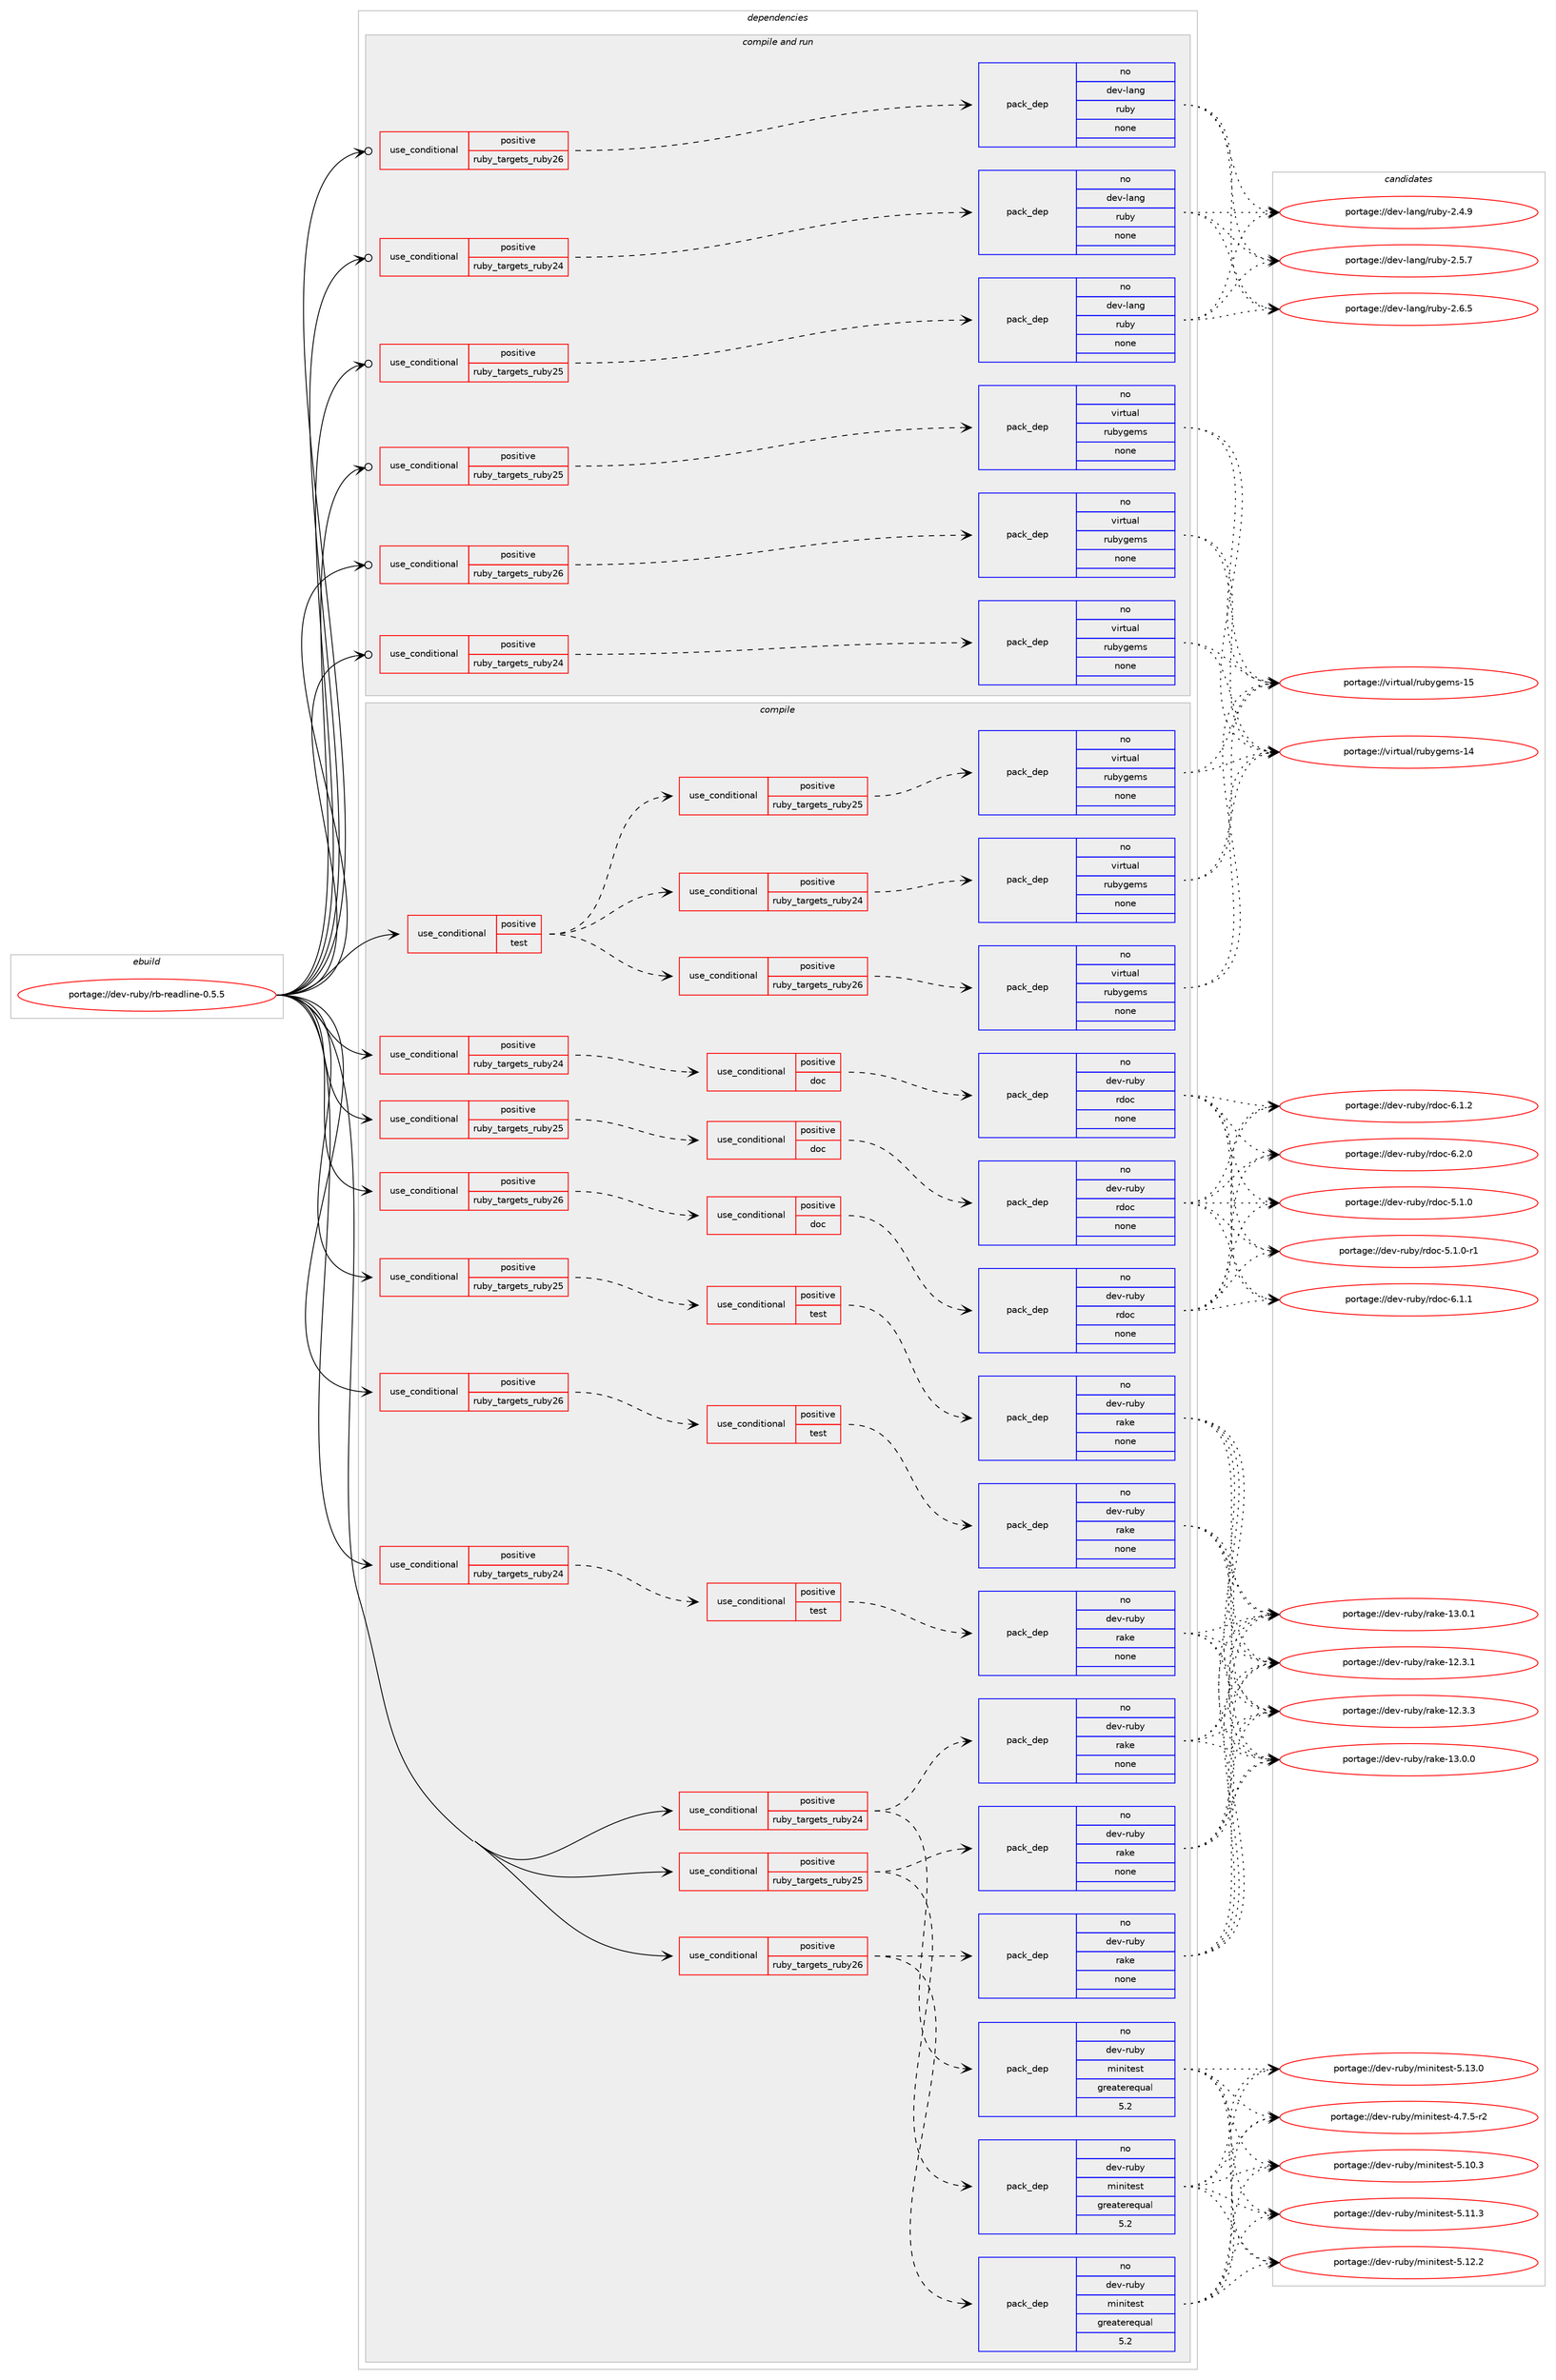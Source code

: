 digraph prolog {

# *************
# Graph options
# *************

newrank=true;
concentrate=true;
compound=true;
graph [rankdir=LR,fontname=Helvetica,fontsize=10,ranksep=1.5];#, ranksep=2.5, nodesep=0.2];
edge  [arrowhead=vee];
node  [fontname=Helvetica,fontsize=10];

# **********
# The ebuild
# **********

subgraph cluster_leftcol {
color=gray;
rank=same;
label=<<i>ebuild</i>>;
id [label="portage://dev-ruby/rb-readline-0.5.5", color=red, width=4, href="../dev-ruby/rb-readline-0.5.5.svg"];
}

# ****************
# The dependencies
# ****************

subgraph cluster_midcol {
color=gray;
label=<<i>dependencies</i>>;
subgraph cluster_compile {
fillcolor="#eeeeee";
style=filled;
label=<<i>compile</i>>;
subgraph cond60566 {
dependency237336 [label=<<TABLE BORDER="0" CELLBORDER="1" CELLSPACING="0" CELLPADDING="4"><TR><TD ROWSPAN="3" CELLPADDING="10">use_conditional</TD></TR><TR><TD>positive</TD></TR><TR><TD>ruby_targets_ruby24</TD></TR></TABLE>>, shape=none, color=red];
subgraph cond60567 {
dependency237337 [label=<<TABLE BORDER="0" CELLBORDER="1" CELLSPACING="0" CELLPADDING="4"><TR><TD ROWSPAN="3" CELLPADDING="10">use_conditional</TD></TR><TR><TD>positive</TD></TR><TR><TD>doc</TD></TR></TABLE>>, shape=none, color=red];
subgraph pack173225 {
dependency237338 [label=<<TABLE BORDER="0" CELLBORDER="1" CELLSPACING="0" CELLPADDING="4" WIDTH="220"><TR><TD ROWSPAN="6" CELLPADDING="30">pack_dep</TD></TR><TR><TD WIDTH="110">no</TD></TR><TR><TD>dev-ruby</TD></TR><TR><TD>rdoc</TD></TR><TR><TD>none</TD></TR><TR><TD></TD></TR></TABLE>>, shape=none, color=blue];
}
dependency237337:e -> dependency237338:w [weight=20,style="dashed",arrowhead="vee"];
}
dependency237336:e -> dependency237337:w [weight=20,style="dashed",arrowhead="vee"];
}
id:e -> dependency237336:w [weight=20,style="solid",arrowhead="vee"];
subgraph cond60568 {
dependency237339 [label=<<TABLE BORDER="0" CELLBORDER="1" CELLSPACING="0" CELLPADDING="4"><TR><TD ROWSPAN="3" CELLPADDING="10">use_conditional</TD></TR><TR><TD>positive</TD></TR><TR><TD>ruby_targets_ruby24</TD></TR></TABLE>>, shape=none, color=red];
subgraph cond60569 {
dependency237340 [label=<<TABLE BORDER="0" CELLBORDER="1" CELLSPACING="0" CELLPADDING="4"><TR><TD ROWSPAN="3" CELLPADDING="10">use_conditional</TD></TR><TR><TD>positive</TD></TR><TR><TD>test</TD></TR></TABLE>>, shape=none, color=red];
subgraph pack173226 {
dependency237341 [label=<<TABLE BORDER="0" CELLBORDER="1" CELLSPACING="0" CELLPADDING="4" WIDTH="220"><TR><TD ROWSPAN="6" CELLPADDING="30">pack_dep</TD></TR><TR><TD WIDTH="110">no</TD></TR><TR><TD>dev-ruby</TD></TR><TR><TD>rake</TD></TR><TR><TD>none</TD></TR><TR><TD></TD></TR></TABLE>>, shape=none, color=blue];
}
dependency237340:e -> dependency237341:w [weight=20,style="dashed",arrowhead="vee"];
}
dependency237339:e -> dependency237340:w [weight=20,style="dashed",arrowhead="vee"];
}
id:e -> dependency237339:w [weight=20,style="solid",arrowhead="vee"];
subgraph cond60570 {
dependency237342 [label=<<TABLE BORDER="0" CELLBORDER="1" CELLSPACING="0" CELLPADDING="4"><TR><TD ROWSPAN="3" CELLPADDING="10">use_conditional</TD></TR><TR><TD>positive</TD></TR><TR><TD>ruby_targets_ruby24</TD></TR></TABLE>>, shape=none, color=red];
subgraph pack173227 {
dependency237343 [label=<<TABLE BORDER="0" CELLBORDER="1" CELLSPACING="0" CELLPADDING="4" WIDTH="220"><TR><TD ROWSPAN="6" CELLPADDING="30">pack_dep</TD></TR><TR><TD WIDTH="110">no</TD></TR><TR><TD>dev-ruby</TD></TR><TR><TD>rake</TD></TR><TR><TD>none</TD></TR><TR><TD></TD></TR></TABLE>>, shape=none, color=blue];
}
dependency237342:e -> dependency237343:w [weight=20,style="dashed",arrowhead="vee"];
subgraph pack173228 {
dependency237344 [label=<<TABLE BORDER="0" CELLBORDER="1" CELLSPACING="0" CELLPADDING="4" WIDTH="220"><TR><TD ROWSPAN="6" CELLPADDING="30">pack_dep</TD></TR><TR><TD WIDTH="110">no</TD></TR><TR><TD>dev-ruby</TD></TR><TR><TD>minitest</TD></TR><TR><TD>greaterequal</TD></TR><TR><TD>5.2</TD></TR></TABLE>>, shape=none, color=blue];
}
dependency237342:e -> dependency237344:w [weight=20,style="dashed",arrowhead="vee"];
}
id:e -> dependency237342:w [weight=20,style="solid",arrowhead="vee"];
subgraph cond60571 {
dependency237345 [label=<<TABLE BORDER="0" CELLBORDER="1" CELLSPACING="0" CELLPADDING="4"><TR><TD ROWSPAN="3" CELLPADDING="10">use_conditional</TD></TR><TR><TD>positive</TD></TR><TR><TD>ruby_targets_ruby25</TD></TR></TABLE>>, shape=none, color=red];
subgraph cond60572 {
dependency237346 [label=<<TABLE BORDER="0" CELLBORDER="1" CELLSPACING="0" CELLPADDING="4"><TR><TD ROWSPAN="3" CELLPADDING="10">use_conditional</TD></TR><TR><TD>positive</TD></TR><TR><TD>doc</TD></TR></TABLE>>, shape=none, color=red];
subgraph pack173229 {
dependency237347 [label=<<TABLE BORDER="0" CELLBORDER="1" CELLSPACING="0" CELLPADDING="4" WIDTH="220"><TR><TD ROWSPAN="6" CELLPADDING="30">pack_dep</TD></TR><TR><TD WIDTH="110">no</TD></TR><TR><TD>dev-ruby</TD></TR><TR><TD>rdoc</TD></TR><TR><TD>none</TD></TR><TR><TD></TD></TR></TABLE>>, shape=none, color=blue];
}
dependency237346:e -> dependency237347:w [weight=20,style="dashed",arrowhead="vee"];
}
dependency237345:e -> dependency237346:w [weight=20,style="dashed",arrowhead="vee"];
}
id:e -> dependency237345:w [weight=20,style="solid",arrowhead="vee"];
subgraph cond60573 {
dependency237348 [label=<<TABLE BORDER="0" CELLBORDER="1" CELLSPACING="0" CELLPADDING="4"><TR><TD ROWSPAN="3" CELLPADDING="10">use_conditional</TD></TR><TR><TD>positive</TD></TR><TR><TD>ruby_targets_ruby25</TD></TR></TABLE>>, shape=none, color=red];
subgraph cond60574 {
dependency237349 [label=<<TABLE BORDER="0" CELLBORDER="1" CELLSPACING="0" CELLPADDING="4"><TR><TD ROWSPAN="3" CELLPADDING="10">use_conditional</TD></TR><TR><TD>positive</TD></TR><TR><TD>test</TD></TR></TABLE>>, shape=none, color=red];
subgraph pack173230 {
dependency237350 [label=<<TABLE BORDER="0" CELLBORDER="1" CELLSPACING="0" CELLPADDING="4" WIDTH="220"><TR><TD ROWSPAN="6" CELLPADDING="30">pack_dep</TD></TR><TR><TD WIDTH="110">no</TD></TR><TR><TD>dev-ruby</TD></TR><TR><TD>rake</TD></TR><TR><TD>none</TD></TR><TR><TD></TD></TR></TABLE>>, shape=none, color=blue];
}
dependency237349:e -> dependency237350:w [weight=20,style="dashed",arrowhead="vee"];
}
dependency237348:e -> dependency237349:w [weight=20,style="dashed",arrowhead="vee"];
}
id:e -> dependency237348:w [weight=20,style="solid",arrowhead="vee"];
subgraph cond60575 {
dependency237351 [label=<<TABLE BORDER="0" CELLBORDER="1" CELLSPACING="0" CELLPADDING="4"><TR><TD ROWSPAN="3" CELLPADDING="10">use_conditional</TD></TR><TR><TD>positive</TD></TR><TR><TD>ruby_targets_ruby25</TD></TR></TABLE>>, shape=none, color=red];
subgraph pack173231 {
dependency237352 [label=<<TABLE BORDER="0" CELLBORDER="1" CELLSPACING="0" CELLPADDING="4" WIDTH="220"><TR><TD ROWSPAN="6" CELLPADDING="30">pack_dep</TD></TR><TR><TD WIDTH="110">no</TD></TR><TR><TD>dev-ruby</TD></TR><TR><TD>rake</TD></TR><TR><TD>none</TD></TR><TR><TD></TD></TR></TABLE>>, shape=none, color=blue];
}
dependency237351:e -> dependency237352:w [weight=20,style="dashed",arrowhead="vee"];
subgraph pack173232 {
dependency237353 [label=<<TABLE BORDER="0" CELLBORDER="1" CELLSPACING="0" CELLPADDING="4" WIDTH="220"><TR><TD ROWSPAN="6" CELLPADDING="30">pack_dep</TD></TR><TR><TD WIDTH="110">no</TD></TR><TR><TD>dev-ruby</TD></TR><TR><TD>minitest</TD></TR><TR><TD>greaterequal</TD></TR><TR><TD>5.2</TD></TR></TABLE>>, shape=none, color=blue];
}
dependency237351:e -> dependency237353:w [weight=20,style="dashed",arrowhead="vee"];
}
id:e -> dependency237351:w [weight=20,style="solid",arrowhead="vee"];
subgraph cond60576 {
dependency237354 [label=<<TABLE BORDER="0" CELLBORDER="1" CELLSPACING="0" CELLPADDING="4"><TR><TD ROWSPAN="3" CELLPADDING="10">use_conditional</TD></TR><TR><TD>positive</TD></TR><TR><TD>ruby_targets_ruby26</TD></TR></TABLE>>, shape=none, color=red];
subgraph cond60577 {
dependency237355 [label=<<TABLE BORDER="0" CELLBORDER="1" CELLSPACING="0" CELLPADDING="4"><TR><TD ROWSPAN="3" CELLPADDING="10">use_conditional</TD></TR><TR><TD>positive</TD></TR><TR><TD>doc</TD></TR></TABLE>>, shape=none, color=red];
subgraph pack173233 {
dependency237356 [label=<<TABLE BORDER="0" CELLBORDER="1" CELLSPACING="0" CELLPADDING="4" WIDTH="220"><TR><TD ROWSPAN="6" CELLPADDING="30">pack_dep</TD></TR><TR><TD WIDTH="110">no</TD></TR><TR><TD>dev-ruby</TD></TR><TR><TD>rdoc</TD></TR><TR><TD>none</TD></TR><TR><TD></TD></TR></TABLE>>, shape=none, color=blue];
}
dependency237355:e -> dependency237356:w [weight=20,style="dashed",arrowhead="vee"];
}
dependency237354:e -> dependency237355:w [weight=20,style="dashed",arrowhead="vee"];
}
id:e -> dependency237354:w [weight=20,style="solid",arrowhead="vee"];
subgraph cond60578 {
dependency237357 [label=<<TABLE BORDER="0" CELLBORDER="1" CELLSPACING="0" CELLPADDING="4"><TR><TD ROWSPAN="3" CELLPADDING="10">use_conditional</TD></TR><TR><TD>positive</TD></TR><TR><TD>ruby_targets_ruby26</TD></TR></TABLE>>, shape=none, color=red];
subgraph cond60579 {
dependency237358 [label=<<TABLE BORDER="0" CELLBORDER="1" CELLSPACING="0" CELLPADDING="4"><TR><TD ROWSPAN="3" CELLPADDING="10">use_conditional</TD></TR><TR><TD>positive</TD></TR><TR><TD>test</TD></TR></TABLE>>, shape=none, color=red];
subgraph pack173234 {
dependency237359 [label=<<TABLE BORDER="0" CELLBORDER="1" CELLSPACING="0" CELLPADDING="4" WIDTH="220"><TR><TD ROWSPAN="6" CELLPADDING="30">pack_dep</TD></TR><TR><TD WIDTH="110">no</TD></TR><TR><TD>dev-ruby</TD></TR><TR><TD>rake</TD></TR><TR><TD>none</TD></TR><TR><TD></TD></TR></TABLE>>, shape=none, color=blue];
}
dependency237358:e -> dependency237359:w [weight=20,style="dashed",arrowhead="vee"];
}
dependency237357:e -> dependency237358:w [weight=20,style="dashed",arrowhead="vee"];
}
id:e -> dependency237357:w [weight=20,style="solid",arrowhead="vee"];
subgraph cond60580 {
dependency237360 [label=<<TABLE BORDER="0" CELLBORDER="1" CELLSPACING="0" CELLPADDING="4"><TR><TD ROWSPAN="3" CELLPADDING="10">use_conditional</TD></TR><TR><TD>positive</TD></TR><TR><TD>ruby_targets_ruby26</TD></TR></TABLE>>, shape=none, color=red];
subgraph pack173235 {
dependency237361 [label=<<TABLE BORDER="0" CELLBORDER="1" CELLSPACING="0" CELLPADDING="4" WIDTH="220"><TR><TD ROWSPAN="6" CELLPADDING="30">pack_dep</TD></TR><TR><TD WIDTH="110">no</TD></TR><TR><TD>dev-ruby</TD></TR><TR><TD>rake</TD></TR><TR><TD>none</TD></TR><TR><TD></TD></TR></TABLE>>, shape=none, color=blue];
}
dependency237360:e -> dependency237361:w [weight=20,style="dashed",arrowhead="vee"];
subgraph pack173236 {
dependency237362 [label=<<TABLE BORDER="0" CELLBORDER="1" CELLSPACING="0" CELLPADDING="4" WIDTH="220"><TR><TD ROWSPAN="6" CELLPADDING="30">pack_dep</TD></TR><TR><TD WIDTH="110">no</TD></TR><TR><TD>dev-ruby</TD></TR><TR><TD>minitest</TD></TR><TR><TD>greaterequal</TD></TR><TR><TD>5.2</TD></TR></TABLE>>, shape=none, color=blue];
}
dependency237360:e -> dependency237362:w [weight=20,style="dashed",arrowhead="vee"];
}
id:e -> dependency237360:w [weight=20,style="solid",arrowhead="vee"];
subgraph cond60581 {
dependency237363 [label=<<TABLE BORDER="0" CELLBORDER="1" CELLSPACING="0" CELLPADDING="4"><TR><TD ROWSPAN="3" CELLPADDING="10">use_conditional</TD></TR><TR><TD>positive</TD></TR><TR><TD>test</TD></TR></TABLE>>, shape=none, color=red];
subgraph cond60582 {
dependency237364 [label=<<TABLE BORDER="0" CELLBORDER="1" CELLSPACING="0" CELLPADDING="4"><TR><TD ROWSPAN="3" CELLPADDING="10">use_conditional</TD></TR><TR><TD>positive</TD></TR><TR><TD>ruby_targets_ruby24</TD></TR></TABLE>>, shape=none, color=red];
subgraph pack173237 {
dependency237365 [label=<<TABLE BORDER="0" CELLBORDER="1" CELLSPACING="0" CELLPADDING="4" WIDTH="220"><TR><TD ROWSPAN="6" CELLPADDING="30">pack_dep</TD></TR><TR><TD WIDTH="110">no</TD></TR><TR><TD>virtual</TD></TR><TR><TD>rubygems</TD></TR><TR><TD>none</TD></TR><TR><TD></TD></TR></TABLE>>, shape=none, color=blue];
}
dependency237364:e -> dependency237365:w [weight=20,style="dashed",arrowhead="vee"];
}
dependency237363:e -> dependency237364:w [weight=20,style="dashed",arrowhead="vee"];
subgraph cond60583 {
dependency237366 [label=<<TABLE BORDER="0" CELLBORDER="1" CELLSPACING="0" CELLPADDING="4"><TR><TD ROWSPAN="3" CELLPADDING="10">use_conditional</TD></TR><TR><TD>positive</TD></TR><TR><TD>ruby_targets_ruby25</TD></TR></TABLE>>, shape=none, color=red];
subgraph pack173238 {
dependency237367 [label=<<TABLE BORDER="0" CELLBORDER="1" CELLSPACING="0" CELLPADDING="4" WIDTH="220"><TR><TD ROWSPAN="6" CELLPADDING="30">pack_dep</TD></TR><TR><TD WIDTH="110">no</TD></TR><TR><TD>virtual</TD></TR><TR><TD>rubygems</TD></TR><TR><TD>none</TD></TR><TR><TD></TD></TR></TABLE>>, shape=none, color=blue];
}
dependency237366:e -> dependency237367:w [weight=20,style="dashed",arrowhead="vee"];
}
dependency237363:e -> dependency237366:w [weight=20,style="dashed",arrowhead="vee"];
subgraph cond60584 {
dependency237368 [label=<<TABLE BORDER="0" CELLBORDER="1" CELLSPACING="0" CELLPADDING="4"><TR><TD ROWSPAN="3" CELLPADDING="10">use_conditional</TD></TR><TR><TD>positive</TD></TR><TR><TD>ruby_targets_ruby26</TD></TR></TABLE>>, shape=none, color=red];
subgraph pack173239 {
dependency237369 [label=<<TABLE BORDER="0" CELLBORDER="1" CELLSPACING="0" CELLPADDING="4" WIDTH="220"><TR><TD ROWSPAN="6" CELLPADDING="30">pack_dep</TD></TR><TR><TD WIDTH="110">no</TD></TR><TR><TD>virtual</TD></TR><TR><TD>rubygems</TD></TR><TR><TD>none</TD></TR><TR><TD></TD></TR></TABLE>>, shape=none, color=blue];
}
dependency237368:e -> dependency237369:w [weight=20,style="dashed",arrowhead="vee"];
}
dependency237363:e -> dependency237368:w [weight=20,style="dashed",arrowhead="vee"];
}
id:e -> dependency237363:w [weight=20,style="solid",arrowhead="vee"];
}
subgraph cluster_compileandrun {
fillcolor="#eeeeee";
style=filled;
label=<<i>compile and run</i>>;
subgraph cond60585 {
dependency237370 [label=<<TABLE BORDER="0" CELLBORDER="1" CELLSPACING="0" CELLPADDING="4"><TR><TD ROWSPAN="3" CELLPADDING="10">use_conditional</TD></TR><TR><TD>positive</TD></TR><TR><TD>ruby_targets_ruby24</TD></TR></TABLE>>, shape=none, color=red];
subgraph pack173240 {
dependency237371 [label=<<TABLE BORDER="0" CELLBORDER="1" CELLSPACING="0" CELLPADDING="4" WIDTH="220"><TR><TD ROWSPAN="6" CELLPADDING="30">pack_dep</TD></TR><TR><TD WIDTH="110">no</TD></TR><TR><TD>dev-lang</TD></TR><TR><TD>ruby</TD></TR><TR><TD>none</TD></TR><TR><TD></TD></TR></TABLE>>, shape=none, color=blue];
}
dependency237370:e -> dependency237371:w [weight=20,style="dashed",arrowhead="vee"];
}
id:e -> dependency237370:w [weight=20,style="solid",arrowhead="odotvee"];
subgraph cond60586 {
dependency237372 [label=<<TABLE BORDER="0" CELLBORDER="1" CELLSPACING="0" CELLPADDING="4"><TR><TD ROWSPAN="3" CELLPADDING="10">use_conditional</TD></TR><TR><TD>positive</TD></TR><TR><TD>ruby_targets_ruby24</TD></TR></TABLE>>, shape=none, color=red];
subgraph pack173241 {
dependency237373 [label=<<TABLE BORDER="0" CELLBORDER="1" CELLSPACING="0" CELLPADDING="4" WIDTH="220"><TR><TD ROWSPAN="6" CELLPADDING="30">pack_dep</TD></TR><TR><TD WIDTH="110">no</TD></TR><TR><TD>virtual</TD></TR><TR><TD>rubygems</TD></TR><TR><TD>none</TD></TR><TR><TD></TD></TR></TABLE>>, shape=none, color=blue];
}
dependency237372:e -> dependency237373:w [weight=20,style="dashed",arrowhead="vee"];
}
id:e -> dependency237372:w [weight=20,style="solid",arrowhead="odotvee"];
subgraph cond60587 {
dependency237374 [label=<<TABLE BORDER="0" CELLBORDER="1" CELLSPACING="0" CELLPADDING="4"><TR><TD ROWSPAN="3" CELLPADDING="10">use_conditional</TD></TR><TR><TD>positive</TD></TR><TR><TD>ruby_targets_ruby25</TD></TR></TABLE>>, shape=none, color=red];
subgraph pack173242 {
dependency237375 [label=<<TABLE BORDER="0" CELLBORDER="1" CELLSPACING="0" CELLPADDING="4" WIDTH="220"><TR><TD ROWSPAN="6" CELLPADDING="30">pack_dep</TD></TR><TR><TD WIDTH="110">no</TD></TR><TR><TD>dev-lang</TD></TR><TR><TD>ruby</TD></TR><TR><TD>none</TD></TR><TR><TD></TD></TR></TABLE>>, shape=none, color=blue];
}
dependency237374:e -> dependency237375:w [weight=20,style="dashed",arrowhead="vee"];
}
id:e -> dependency237374:w [weight=20,style="solid",arrowhead="odotvee"];
subgraph cond60588 {
dependency237376 [label=<<TABLE BORDER="0" CELLBORDER="1" CELLSPACING="0" CELLPADDING="4"><TR><TD ROWSPAN="3" CELLPADDING="10">use_conditional</TD></TR><TR><TD>positive</TD></TR><TR><TD>ruby_targets_ruby25</TD></TR></TABLE>>, shape=none, color=red];
subgraph pack173243 {
dependency237377 [label=<<TABLE BORDER="0" CELLBORDER="1" CELLSPACING="0" CELLPADDING="4" WIDTH="220"><TR><TD ROWSPAN="6" CELLPADDING="30">pack_dep</TD></TR><TR><TD WIDTH="110">no</TD></TR><TR><TD>virtual</TD></TR><TR><TD>rubygems</TD></TR><TR><TD>none</TD></TR><TR><TD></TD></TR></TABLE>>, shape=none, color=blue];
}
dependency237376:e -> dependency237377:w [weight=20,style="dashed",arrowhead="vee"];
}
id:e -> dependency237376:w [weight=20,style="solid",arrowhead="odotvee"];
subgraph cond60589 {
dependency237378 [label=<<TABLE BORDER="0" CELLBORDER="1" CELLSPACING="0" CELLPADDING="4"><TR><TD ROWSPAN="3" CELLPADDING="10">use_conditional</TD></TR><TR><TD>positive</TD></TR><TR><TD>ruby_targets_ruby26</TD></TR></TABLE>>, shape=none, color=red];
subgraph pack173244 {
dependency237379 [label=<<TABLE BORDER="0" CELLBORDER="1" CELLSPACING="0" CELLPADDING="4" WIDTH="220"><TR><TD ROWSPAN="6" CELLPADDING="30">pack_dep</TD></TR><TR><TD WIDTH="110">no</TD></TR><TR><TD>dev-lang</TD></TR><TR><TD>ruby</TD></TR><TR><TD>none</TD></TR><TR><TD></TD></TR></TABLE>>, shape=none, color=blue];
}
dependency237378:e -> dependency237379:w [weight=20,style="dashed",arrowhead="vee"];
}
id:e -> dependency237378:w [weight=20,style="solid",arrowhead="odotvee"];
subgraph cond60590 {
dependency237380 [label=<<TABLE BORDER="0" CELLBORDER="1" CELLSPACING="0" CELLPADDING="4"><TR><TD ROWSPAN="3" CELLPADDING="10">use_conditional</TD></TR><TR><TD>positive</TD></TR><TR><TD>ruby_targets_ruby26</TD></TR></TABLE>>, shape=none, color=red];
subgraph pack173245 {
dependency237381 [label=<<TABLE BORDER="0" CELLBORDER="1" CELLSPACING="0" CELLPADDING="4" WIDTH="220"><TR><TD ROWSPAN="6" CELLPADDING="30">pack_dep</TD></TR><TR><TD WIDTH="110">no</TD></TR><TR><TD>virtual</TD></TR><TR><TD>rubygems</TD></TR><TR><TD>none</TD></TR><TR><TD></TD></TR></TABLE>>, shape=none, color=blue];
}
dependency237380:e -> dependency237381:w [weight=20,style="dashed",arrowhead="vee"];
}
id:e -> dependency237380:w [weight=20,style="solid",arrowhead="odotvee"];
}
subgraph cluster_run {
fillcolor="#eeeeee";
style=filled;
label=<<i>run</i>>;
}
}

# **************
# The candidates
# **************

subgraph cluster_choices {
rank=same;
color=gray;
label=<<i>candidates</i>>;

subgraph choice173225 {
color=black;
nodesep=1;
choiceportage10010111845114117981214711410011199455346494648 [label="portage://dev-ruby/rdoc-5.1.0", color=red, width=4,href="../dev-ruby/rdoc-5.1.0.svg"];
choiceportage100101118451141179812147114100111994553464946484511449 [label="portage://dev-ruby/rdoc-5.1.0-r1", color=red, width=4,href="../dev-ruby/rdoc-5.1.0-r1.svg"];
choiceportage10010111845114117981214711410011199455446494649 [label="portage://dev-ruby/rdoc-6.1.1", color=red, width=4,href="../dev-ruby/rdoc-6.1.1.svg"];
choiceportage10010111845114117981214711410011199455446494650 [label="portage://dev-ruby/rdoc-6.1.2", color=red, width=4,href="../dev-ruby/rdoc-6.1.2.svg"];
choiceportage10010111845114117981214711410011199455446504648 [label="portage://dev-ruby/rdoc-6.2.0", color=red, width=4,href="../dev-ruby/rdoc-6.2.0.svg"];
dependency237338:e -> choiceportage10010111845114117981214711410011199455346494648:w [style=dotted,weight="100"];
dependency237338:e -> choiceportage100101118451141179812147114100111994553464946484511449:w [style=dotted,weight="100"];
dependency237338:e -> choiceportage10010111845114117981214711410011199455446494649:w [style=dotted,weight="100"];
dependency237338:e -> choiceportage10010111845114117981214711410011199455446494650:w [style=dotted,weight="100"];
dependency237338:e -> choiceportage10010111845114117981214711410011199455446504648:w [style=dotted,weight="100"];
}
subgraph choice173226 {
color=black;
nodesep=1;
choiceportage1001011184511411798121471149710710145495046514649 [label="portage://dev-ruby/rake-12.3.1", color=red, width=4,href="../dev-ruby/rake-12.3.1.svg"];
choiceportage1001011184511411798121471149710710145495046514651 [label="portage://dev-ruby/rake-12.3.3", color=red, width=4,href="../dev-ruby/rake-12.3.3.svg"];
choiceportage1001011184511411798121471149710710145495146484648 [label="portage://dev-ruby/rake-13.0.0", color=red, width=4,href="../dev-ruby/rake-13.0.0.svg"];
choiceportage1001011184511411798121471149710710145495146484649 [label="portage://dev-ruby/rake-13.0.1", color=red, width=4,href="../dev-ruby/rake-13.0.1.svg"];
dependency237341:e -> choiceportage1001011184511411798121471149710710145495046514649:w [style=dotted,weight="100"];
dependency237341:e -> choiceportage1001011184511411798121471149710710145495046514651:w [style=dotted,weight="100"];
dependency237341:e -> choiceportage1001011184511411798121471149710710145495146484648:w [style=dotted,weight="100"];
dependency237341:e -> choiceportage1001011184511411798121471149710710145495146484649:w [style=dotted,weight="100"];
}
subgraph choice173227 {
color=black;
nodesep=1;
choiceportage1001011184511411798121471149710710145495046514649 [label="portage://dev-ruby/rake-12.3.1", color=red, width=4,href="../dev-ruby/rake-12.3.1.svg"];
choiceportage1001011184511411798121471149710710145495046514651 [label="portage://dev-ruby/rake-12.3.3", color=red, width=4,href="../dev-ruby/rake-12.3.3.svg"];
choiceportage1001011184511411798121471149710710145495146484648 [label="portage://dev-ruby/rake-13.0.0", color=red, width=4,href="../dev-ruby/rake-13.0.0.svg"];
choiceportage1001011184511411798121471149710710145495146484649 [label="portage://dev-ruby/rake-13.0.1", color=red, width=4,href="../dev-ruby/rake-13.0.1.svg"];
dependency237343:e -> choiceportage1001011184511411798121471149710710145495046514649:w [style=dotted,weight="100"];
dependency237343:e -> choiceportage1001011184511411798121471149710710145495046514651:w [style=dotted,weight="100"];
dependency237343:e -> choiceportage1001011184511411798121471149710710145495146484648:w [style=dotted,weight="100"];
dependency237343:e -> choiceportage1001011184511411798121471149710710145495146484649:w [style=dotted,weight="100"];
}
subgraph choice173228 {
color=black;
nodesep=1;
choiceportage1001011184511411798121471091051101051161011151164552465546534511450 [label="portage://dev-ruby/minitest-4.7.5-r2", color=red, width=4,href="../dev-ruby/minitest-4.7.5-r2.svg"];
choiceportage10010111845114117981214710910511010511610111511645534649484651 [label="portage://dev-ruby/minitest-5.10.3", color=red, width=4,href="../dev-ruby/minitest-5.10.3.svg"];
choiceportage10010111845114117981214710910511010511610111511645534649494651 [label="portage://dev-ruby/minitest-5.11.3", color=red, width=4,href="../dev-ruby/minitest-5.11.3.svg"];
choiceportage10010111845114117981214710910511010511610111511645534649504650 [label="portage://dev-ruby/minitest-5.12.2", color=red, width=4,href="../dev-ruby/minitest-5.12.2.svg"];
choiceportage10010111845114117981214710910511010511610111511645534649514648 [label="portage://dev-ruby/minitest-5.13.0", color=red, width=4,href="../dev-ruby/minitest-5.13.0.svg"];
dependency237344:e -> choiceportage1001011184511411798121471091051101051161011151164552465546534511450:w [style=dotted,weight="100"];
dependency237344:e -> choiceportage10010111845114117981214710910511010511610111511645534649484651:w [style=dotted,weight="100"];
dependency237344:e -> choiceportage10010111845114117981214710910511010511610111511645534649494651:w [style=dotted,weight="100"];
dependency237344:e -> choiceportage10010111845114117981214710910511010511610111511645534649504650:w [style=dotted,weight="100"];
dependency237344:e -> choiceportage10010111845114117981214710910511010511610111511645534649514648:w [style=dotted,weight="100"];
}
subgraph choice173229 {
color=black;
nodesep=1;
choiceportage10010111845114117981214711410011199455346494648 [label="portage://dev-ruby/rdoc-5.1.0", color=red, width=4,href="../dev-ruby/rdoc-5.1.0.svg"];
choiceportage100101118451141179812147114100111994553464946484511449 [label="portage://dev-ruby/rdoc-5.1.0-r1", color=red, width=4,href="../dev-ruby/rdoc-5.1.0-r1.svg"];
choiceportage10010111845114117981214711410011199455446494649 [label="portage://dev-ruby/rdoc-6.1.1", color=red, width=4,href="../dev-ruby/rdoc-6.1.1.svg"];
choiceportage10010111845114117981214711410011199455446494650 [label="portage://dev-ruby/rdoc-6.1.2", color=red, width=4,href="../dev-ruby/rdoc-6.1.2.svg"];
choiceportage10010111845114117981214711410011199455446504648 [label="portage://dev-ruby/rdoc-6.2.0", color=red, width=4,href="../dev-ruby/rdoc-6.2.0.svg"];
dependency237347:e -> choiceportage10010111845114117981214711410011199455346494648:w [style=dotted,weight="100"];
dependency237347:e -> choiceportage100101118451141179812147114100111994553464946484511449:w [style=dotted,weight="100"];
dependency237347:e -> choiceportage10010111845114117981214711410011199455446494649:w [style=dotted,weight="100"];
dependency237347:e -> choiceportage10010111845114117981214711410011199455446494650:w [style=dotted,weight="100"];
dependency237347:e -> choiceportage10010111845114117981214711410011199455446504648:w [style=dotted,weight="100"];
}
subgraph choice173230 {
color=black;
nodesep=1;
choiceportage1001011184511411798121471149710710145495046514649 [label="portage://dev-ruby/rake-12.3.1", color=red, width=4,href="../dev-ruby/rake-12.3.1.svg"];
choiceportage1001011184511411798121471149710710145495046514651 [label="portage://dev-ruby/rake-12.3.3", color=red, width=4,href="../dev-ruby/rake-12.3.3.svg"];
choiceportage1001011184511411798121471149710710145495146484648 [label="portage://dev-ruby/rake-13.0.0", color=red, width=4,href="../dev-ruby/rake-13.0.0.svg"];
choiceportage1001011184511411798121471149710710145495146484649 [label="portage://dev-ruby/rake-13.0.1", color=red, width=4,href="../dev-ruby/rake-13.0.1.svg"];
dependency237350:e -> choiceportage1001011184511411798121471149710710145495046514649:w [style=dotted,weight="100"];
dependency237350:e -> choiceportage1001011184511411798121471149710710145495046514651:w [style=dotted,weight="100"];
dependency237350:e -> choiceportage1001011184511411798121471149710710145495146484648:w [style=dotted,weight="100"];
dependency237350:e -> choiceportage1001011184511411798121471149710710145495146484649:w [style=dotted,weight="100"];
}
subgraph choice173231 {
color=black;
nodesep=1;
choiceportage1001011184511411798121471149710710145495046514649 [label="portage://dev-ruby/rake-12.3.1", color=red, width=4,href="../dev-ruby/rake-12.3.1.svg"];
choiceportage1001011184511411798121471149710710145495046514651 [label="portage://dev-ruby/rake-12.3.3", color=red, width=4,href="../dev-ruby/rake-12.3.3.svg"];
choiceportage1001011184511411798121471149710710145495146484648 [label="portage://dev-ruby/rake-13.0.0", color=red, width=4,href="../dev-ruby/rake-13.0.0.svg"];
choiceportage1001011184511411798121471149710710145495146484649 [label="portage://dev-ruby/rake-13.0.1", color=red, width=4,href="../dev-ruby/rake-13.0.1.svg"];
dependency237352:e -> choiceportage1001011184511411798121471149710710145495046514649:w [style=dotted,weight="100"];
dependency237352:e -> choiceportage1001011184511411798121471149710710145495046514651:w [style=dotted,weight="100"];
dependency237352:e -> choiceportage1001011184511411798121471149710710145495146484648:w [style=dotted,weight="100"];
dependency237352:e -> choiceportage1001011184511411798121471149710710145495146484649:w [style=dotted,weight="100"];
}
subgraph choice173232 {
color=black;
nodesep=1;
choiceportage1001011184511411798121471091051101051161011151164552465546534511450 [label="portage://dev-ruby/minitest-4.7.5-r2", color=red, width=4,href="../dev-ruby/minitest-4.7.5-r2.svg"];
choiceportage10010111845114117981214710910511010511610111511645534649484651 [label="portage://dev-ruby/minitest-5.10.3", color=red, width=4,href="../dev-ruby/minitest-5.10.3.svg"];
choiceportage10010111845114117981214710910511010511610111511645534649494651 [label="portage://dev-ruby/minitest-5.11.3", color=red, width=4,href="../dev-ruby/minitest-5.11.3.svg"];
choiceportage10010111845114117981214710910511010511610111511645534649504650 [label="portage://dev-ruby/minitest-5.12.2", color=red, width=4,href="../dev-ruby/minitest-5.12.2.svg"];
choiceportage10010111845114117981214710910511010511610111511645534649514648 [label="portage://dev-ruby/minitest-5.13.0", color=red, width=4,href="../dev-ruby/minitest-5.13.0.svg"];
dependency237353:e -> choiceportage1001011184511411798121471091051101051161011151164552465546534511450:w [style=dotted,weight="100"];
dependency237353:e -> choiceportage10010111845114117981214710910511010511610111511645534649484651:w [style=dotted,weight="100"];
dependency237353:e -> choiceportage10010111845114117981214710910511010511610111511645534649494651:w [style=dotted,weight="100"];
dependency237353:e -> choiceportage10010111845114117981214710910511010511610111511645534649504650:w [style=dotted,weight="100"];
dependency237353:e -> choiceportage10010111845114117981214710910511010511610111511645534649514648:w [style=dotted,weight="100"];
}
subgraph choice173233 {
color=black;
nodesep=1;
choiceportage10010111845114117981214711410011199455346494648 [label="portage://dev-ruby/rdoc-5.1.0", color=red, width=4,href="../dev-ruby/rdoc-5.1.0.svg"];
choiceportage100101118451141179812147114100111994553464946484511449 [label="portage://dev-ruby/rdoc-5.1.0-r1", color=red, width=4,href="../dev-ruby/rdoc-5.1.0-r1.svg"];
choiceportage10010111845114117981214711410011199455446494649 [label="portage://dev-ruby/rdoc-6.1.1", color=red, width=4,href="../dev-ruby/rdoc-6.1.1.svg"];
choiceportage10010111845114117981214711410011199455446494650 [label="portage://dev-ruby/rdoc-6.1.2", color=red, width=4,href="../dev-ruby/rdoc-6.1.2.svg"];
choiceportage10010111845114117981214711410011199455446504648 [label="portage://dev-ruby/rdoc-6.2.0", color=red, width=4,href="../dev-ruby/rdoc-6.2.0.svg"];
dependency237356:e -> choiceportage10010111845114117981214711410011199455346494648:w [style=dotted,weight="100"];
dependency237356:e -> choiceportage100101118451141179812147114100111994553464946484511449:w [style=dotted,weight="100"];
dependency237356:e -> choiceportage10010111845114117981214711410011199455446494649:w [style=dotted,weight="100"];
dependency237356:e -> choiceportage10010111845114117981214711410011199455446494650:w [style=dotted,weight="100"];
dependency237356:e -> choiceportage10010111845114117981214711410011199455446504648:w [style=dotted,weight="100"];
}
subgraph choice173234 {
color=black;
nodesep=1;
choiceportage1001011184511411798121471149710710145495046514649 [label="portage://dev-ruby/rake-12.3.1", color=red, width=4,href="../dev-ruby/rake-12.3.1.svg"];
choiceportage1001011184511411798121471149710710145495046514651 [label="portage://dev-ruby/rake-12.3.3", color=red, width=4,href="../dev-ruby/rake-12.3.3.svg"];
choiceportage1001011184511411798121471149710710145495146484648 [label="portage://dev-ruby/rake-13.0.0", color=red, width=4,href="../dev-ruby/rake-13.0.0.svg"];
choiceportage1001011184511411798121471149710710145495146484649 [label="portage://dev-ruby/rake-13.0.1", color=red, width=4,href="../dev-ruby/rake-13.0.1.svg"];
dependency237359:e -> choiceportage1001011184511411798121471149710710145495046514649:w [style=dotted,weight="100"];
dependency237359:e -> choiceportage1001011184511411798121471149710710145495046514651:w [style=dotted,weight="100"];
dependency237359:e -> choiceportage1001011184511411798121471149710710145495146484648:w [style=dotted,weight="100"];
dependency237359:e -> choiceportage1001011184511411798121471149710710145495146484649:w [style=dotted,weight="100"];
}
subgraph choice173235 {
color=black;
nodesep=1;
choiceportage1001011184511411798121471149710710145495046514649 [label="portage://dev-ruby/rake-12.3.1", color=red, width=4,href="../dev-ruby/rake-12.3.1.svg"];
choiceportage1001011184511411798121471149710710145495046514651 [label="portage://dev-ruby/rake-12.3.3", color=red, width=4,href="../dev-ruby/rake-12.3.3.svg"];
choiceportage1001011184511411798121471149710710145495146484648 [label="portage://dev-ruby/rake-13.0.0", color=red, width=4,href="../dev-ruby/rake-13.0.0.svg"];
choiceportage1001011184511411798121471149710710145495146484649 [label="portage://dev-ruby/rake-13.0.1", color=red, width=4,href="../dev-ruby/rake-13.0.1.svg"];
dependency237361:e -> choiceportage1001011184511411798121471149710710145495046514649:w [style=dotted,weight="100"];
dependency237361:e -> choiceportage1001011184511411798121471149710710145495046514651:w [style=dotted,weight="100"];
dependency237361:e -> choiceportage1001011184511411798121471149710710145495146484648:w [style=dotted,weight="100"];
dependency237361:e -> choiceportage1001011184511411798121471149710710145495146484649:w [style=dotted,weight="100"];
}
subgraph choice173236 {
color=black;
nodesep=1;
choiceportage1001011184511411798121471091051101051161011151164552465546534511450 [label="portage://dev-ruby/minitest-4.7.5-r2", color=red, width=4,href="../dev-ruby/minitest-4.7.5-r2.svg"];
choiceportage10010111845114117981214710910511010511610111511645534649484651 [label="portage://dev-ruby/minitest-5.10.3", color=red, width=4,href="../dev-ruby/minitest-5.10.3.svg"];
choiceportage10010111845114117981214710910511010511610111511645534649494651 [label="portage://dev-ruby/minitest-5.11.3", color=red, width=4,href="../dev-ruby/minitest-5.11.3.svg"];
choiceportage10010111845114117981214710910511010511610111511645534649504650 [label="portage://dev-ruby/minitest-5.12.2", color=red, width=4,href="../dev-ruby/minitest-5.12.2.svg"];
choiceportage10010111845114117981214710910511010511610111511645534649514648 [label="portage://dev-ruby/minitest-5.13.0", color=red, width=4,href="../dev-ruby/minitest-5.13.0.svg"];
dependency237362:e -> choiceportage1001011184511411798121471091051101051161011151164552465546534511450:w [style=dotted,weight="100"];
dependency237362:e -> choiceportage10010111845114117981214710910511010511610111511645534649484651:w [style=dotted,weight="100"];
dependency237362:e -> choiceportage10010111845114117981214710910511010511610111511645534649494651:w [style=dotted,weight="100"];
dependency237362:e -> choiceportage10010111845114117981214710910511010511610111511645534649504650:w [style=dotted,weight="100"];
dependency237362:e -> choiceportage10010111845114117981214710910511010511610111511645534649514648:w [style=dotted,weight="100"];
}
subgraph choice173237 {
color=black;
nodesep=1;
choiceportage118105114116117971084711411798121103101109115454952 [label="portage://virtual/rubygems-14", color=red, width=4,href="../virtual/rubygems-14.svg"];
choiceportage118105114116117971084711411798121103101109115454953 [label="portage://virtual/rubygems-15", color=red, width=4,href="../virtual/rubygems-15.svg"];
dependency237365:e -> choiceportage118105114116117971084711411798121103101109115454952:w [style=dotted,weight="100"];
dependency237365:e -> choiceportage118105114116117971084711411798121103101109115454953:w [style=dotted,weight="100"];
}
subgraph choice173238 {
color=black;
nodesep=1;
choiceportage118105114116117971084711411798121103101109115454952 [label="portage://virtual/rubygems-14", color=red, width=4,href="../virtual/rubygems-14.svg"];
choiceportage118105114116117971084711411798121103101109115454953 [label="portage://virtual/rubygems-15", color=red, width=4,href="../virtual/rubygems-15.svg"];
dependency237367:e -> choiceportage118105114116117971084711411798121103101109115454952:w [style=dotted,weight="100"];
dependency237367:e -> choiceportage118105114116117971084711411798121103101109115454953:w [style=dotted,weight="100"];
}
subgraph choice173239 {
color=black;
nodesep=1;
choiceportage118105114116117971084711411798121103101109115454952 [label="portage://virtual/rubygems-14", color=red, width=4,href="../virtual/rubygems-14.svg"];
choiceportage118105114116117971084711411798121103101109115454953 [label="portage://virtual/rubygems-15", color=red, width=4,href="../virtual/rubygems-15.svg"];
dependency237369:e -> choiceportage118105114116117971084711411798121103101109115454952:w [style=dotted,weight="100"];
dependency237369:e -> choiceportage118105114116117971084711411798121103101109115454953:w [style=dotted,weight="100"];
}
subgraph choice173240 {
color=black;
nodesep=1;
choiceportage10010111845108971101034711411798121455046524657 [label="portage://dev-lang/ruby-2.4.9", color=red, width=4,href="../dev-lang/ruby-2.4.9.svg"];
choiceportage10010111845108971101034711411798121455046534655 [label="portage://dev-lang/ruby-2.5.7", color=red, width=4,href="../dev-lang/ruby-2.5.7.svg"];
choiceportage10010111845108971101034711411798121455046544653 [label="portage://dev-lang/ruby-2.6.5", color=red, width=4,href="../dev-lang/ruby-2.6.5.svg"];
dependency237371:e -> choiceportage10010111845108971101034711411798121455046524657:w [style=dotted,weight="100"];
dependency237371:e -> choiceportage10010111845108971101034711411798121455046534655:w [style=dotted,weight="100"];
dependency237371:e -> choiceportage10010111845108971101034711411798121455046544653:w [style=dotted,weight="100"];
}
subgraph choice173241 {
color=black;
nodesep=1;
choiceportage118105114116117971084711411798121103101109115454952 [label="portage://virtual/rubygems-14", color=red, width=4,href="../virtual/rubygems-14.svg"];
choiceportage118105114116117971084711411798121103101109115454953 [label="portage://virtual/rubygems-15", color=red, width=4,href="../virtual/rubygems-15.svg"];
dependency237373:e -> choiceportage118105114116117971084711411798121103101109115454952:w [style=dotted,weight="100"];
dependency237373:e -> choiceportage118105114116117971084711411798121103101109115454953:w [style=dotted,weight="100"];
}
subgraph choice173242 {
color=black;
nodesep=1;
choiceportage10010111845108971101034711411798121455046524657 [label="portage://dev-lang/ruby-2.4.9", color=red, width=4,href="../dev-lang/ruby-2.4.9.svg"];
choiceportage10010111845108971101034711411798121455046534655 [label="portage://dev-lang/ruby-2.5.7", color=red, width=4,href="../dev-lang/ruby-2.5.7.svg"];
choiceportage10010111845108971101034711411798121455046544653 [label="portage://dev-lang/ruby-2.6.5", color=red, width=4,href="../dev-lang/ruby-2.6.5.svg"];
dependency237375:e -> choiceportage10010111845108971101034711411798121455046524657:w [style=dotted,weight="100"];
dependency237375:e -> choiceportage10010111845108971101034711411798121455046534655:w [style=dotted,weight="100"];
dependency237375:e -> choiceportage10010111845108971101034711411798121455046544653:w [style=dotted,weight="100"];
}
subgraph choice173243 {
color=black;
nodesep=1;
choiceportage118105114116117971084711411798121103101109115454952 [label="portage://virtual/rubygems-14", color=red, width=4,href="../virtual/rubygems-14.svg"];
choiceportage118105114116117971084711411798121103101109115454953 [label="portage://virtual/rubygems-15", color=red, width=4,href="../virtual/rubygems-15.svg"];
dependency237377:e -> choiceportage118105114116117971084711411798121103101109115454952:w [style=dotted,weight="100"];
dependency237377:e -> choiceportage118105114116117971084711411798121103101109115454953:w [style=dotted,weight="100"];
}
subgraph choice173244 {
color=black;
nodesep=1;
choiceportage10010111845108971101034711411798121455046524657 [label="portage://dev-lang/ruby-2.4.9", color=red, width=4,href="../dev-lang/ruby-2.4.9.svg"];
choiceportage10010111845108971101034711411798121455046534655 [label="portage://dev-lang/ruby-2.5.7", color=red, width=4,href="../dev-lang/ruby-2.5.7.svg"];
choiceportage10010111845108971101034711411798121455046544653 [label="portage://dev-lang/ruby-2.6.5", color=red, width=4,href="../dev-lang/ruby-2.6.5.svg"];
dependency237379:e -> choiceportage10010111845108971101034711411798121455046524657:w [style=dotted,weight="100"];
dependency237379:e -> choiceportage10010111845108971101034711411798121455046534655:w [style=dotted,weight="100"];
dependency237379:e -> choiceportage10010111845108971101034711411798121455046544653:w [style=dotted,weight="100"];
}
subgraph choice173245 {
color=black;
nodesep=1;
choiceportage118105114116117971084711411798121103101109115454952 [label="portage://virtual/rubygems-14", color=red, width=4,href="../virtual/rubygems-14.svg"];
choiceportage118105114116117971084711411798121103101109115454953 [label="portage://virtual/rubygems-15", color=red, width=4,href="../virtual/rubygems-15.svg"];
dependency237381:e -> choiceportage118105114116117971084711411798121103101109115454952:w [style=dotted,weight="100"];
dependency237381:e -> choiceportage118105114116117971084711411798121103101109115454953:w [style=dotted,weight="100"];
}
}

}
